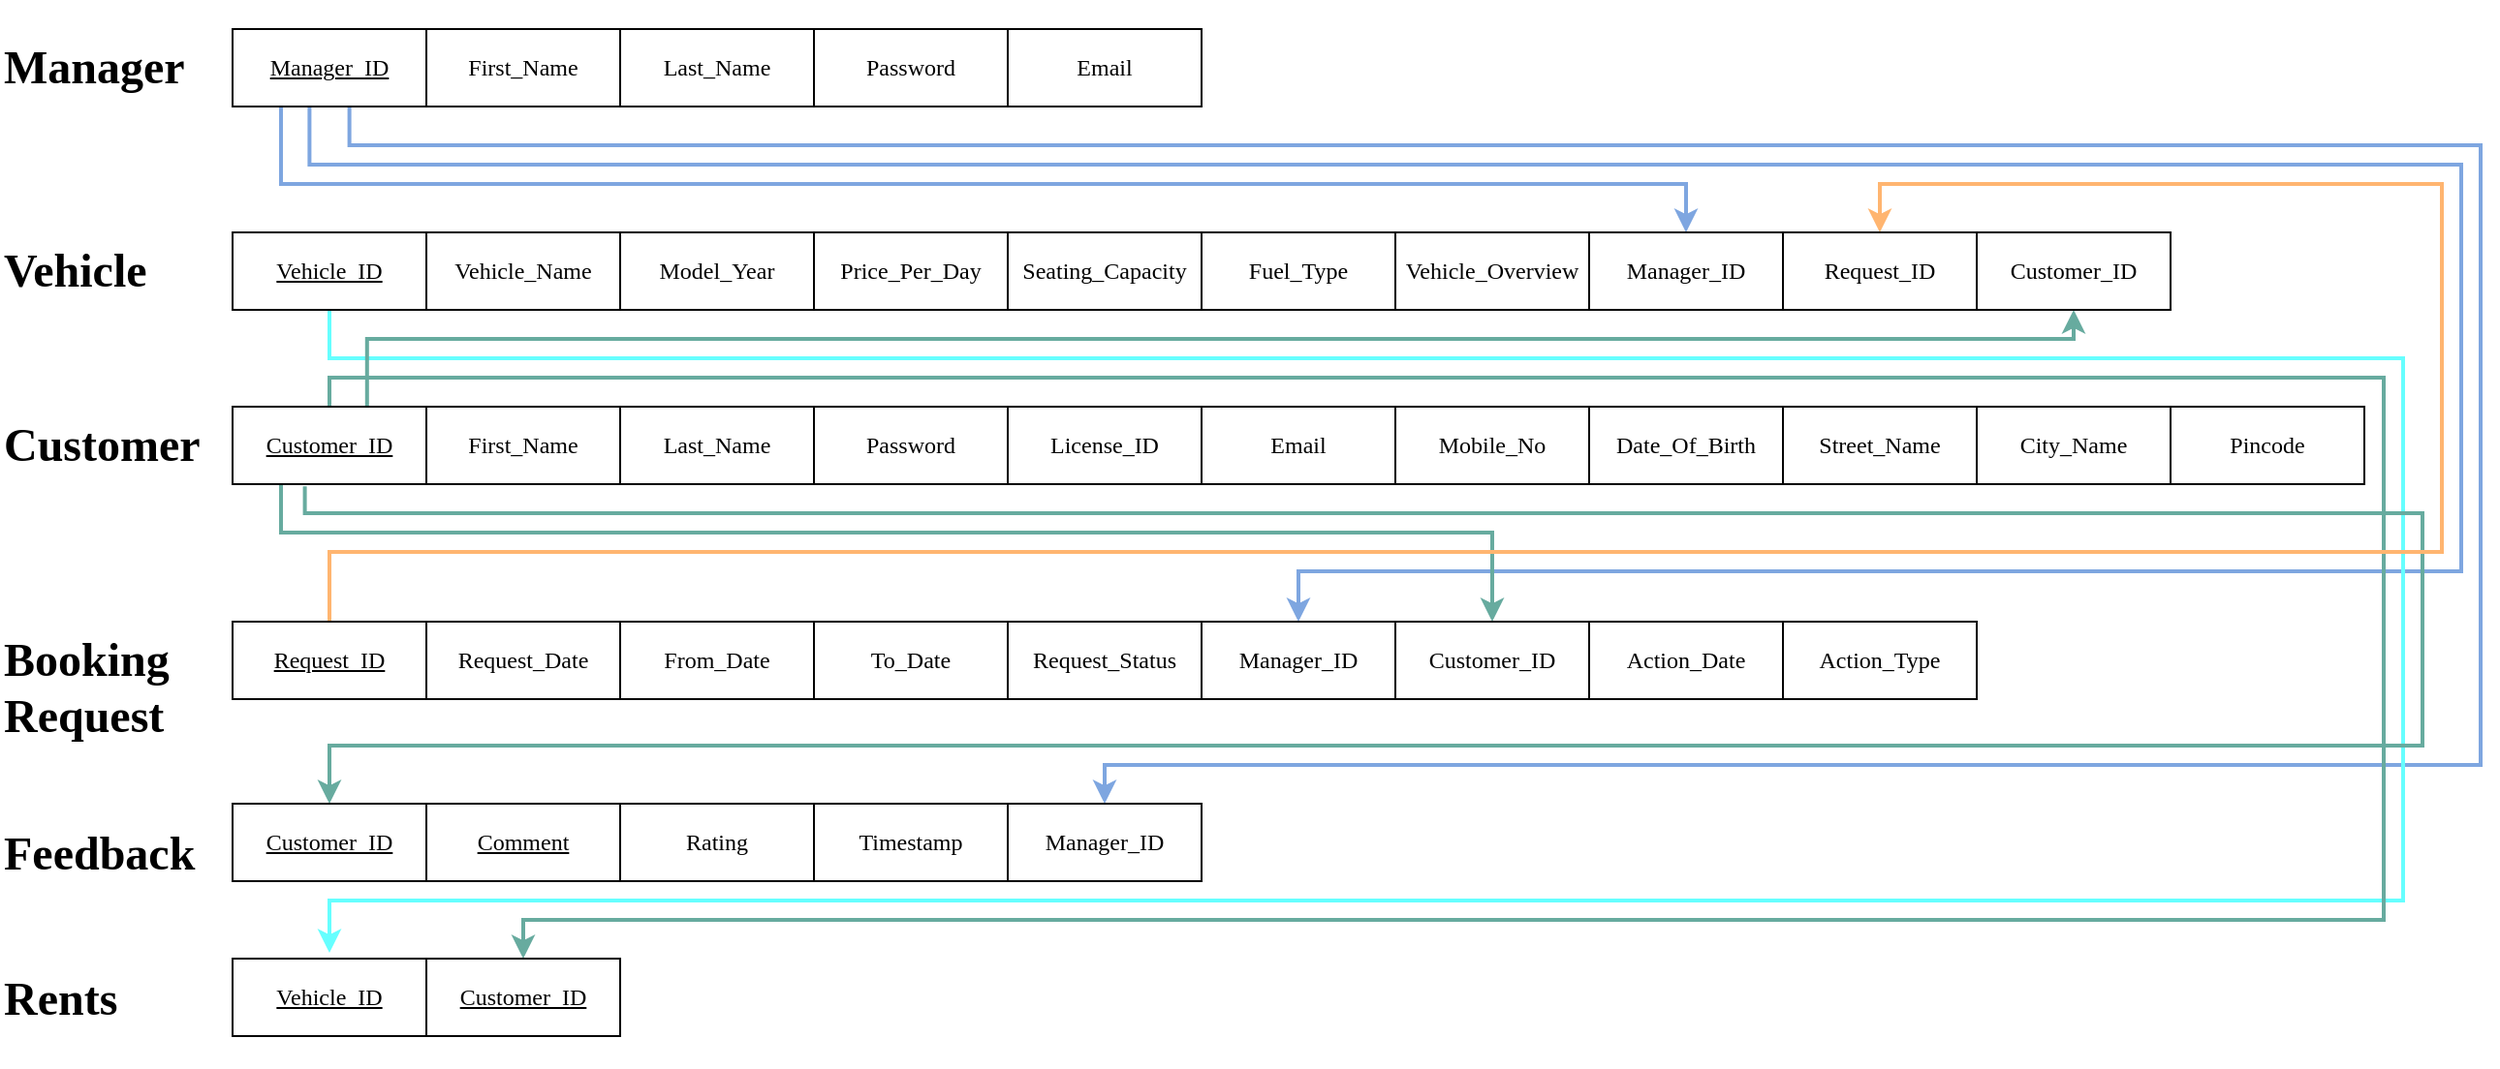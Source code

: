 <mxfile version="24.7.16">
  <diagram id="qDSUk_bWkk8SpOtL9t1h" name="Relational_Schema">
    <mxGraphModel dx="833" dy="696" grid="1" gridSize="10" guides="1" tooltips="1" connect="1" arrows="1" fold="1" page="1" pageScale="1" pageWidth="850" pageHeight="1100" math="0" shadow="0">
      <root>
        <mxCell id="0" />
        <mxCell id="1" parent="0" />
        <mxCell id="TeV4sCYmbTOtaYIo3A9U-1" style="edgeStyle=orthogonalEdgeStyle;rounded=0;orthogonalLoop=1;jettySize=auto;html=1;exitX=0.25;exitY=1;exitDx=0;exitDy=0;entryX=0.5;entryY=0;entryDx=0;entryDy=0;labelBorderColor=none;strokeColor=#7EA6E0;strokeWidth=2;" parent="1" source="TeV4sCYmbTOtaYIo3A9U-5" target="TeV4sCYmbTOtaYIo3A9U-47" edge="1">
          <mxGeometry relative="1" as="geometry">
            <Array as="points">
              <mxPoint x="1325" y="310" />
              <mxPoint x="2050" y="310" />
            </Array>
          </mxGeometry>
        </mxCell>
        <mxCell id="TeV4sCYmbTOtaYIo3A9U-2" style="edgeStyle=orthogonalEdgeStyle;rounded=0;orthogonalLoop=1;jettySize=auto;html=1;exitX=0.397;exitY=1.005;exitDx=0;exitDy=0;entryX=0.5;entryY=0;entryDx=0;entryDy=0;exitPerimeter=0;labelBorderColor=none;strokeColor=#7EA6E0;strokeWidth=2;" parent="1" source="TeV4sCYmbTOtaYIo3A9U-5" target="TeV4sCYmbTOtaYIo3A9U-48" edge="1">
          <mxGeometry relative="1" as="geometry">
            <mxPoint x="1550" y="310" as="targetPoint" />
            <Array as="points">
              <mxPoint x="1340" y="300" />
              <mxPoint x="2450" y="300" />
              <mxPoint x="2450" y="510" />
              <mxPoint x="1850" y="510" />
            </Array>
          </mxGeometry>
        </mxCell>
        <mxCell id="TeV4sCYmbTOtaYIo3A9U-3" style="edgeStyle=orthogonalEdgeStyle;rounded=0;orthogonalLoop=1;jettySize=auto;html=1;exitX=0.603;exitY=0.997;exitDx=0;exitDy=0;entryX=0.5;entryY=0;entryDx=0;entryDy=0;exitPerimeter=0;labelBorderColor=none;strokeColor=#7EA6E0;strokeWidth=2;" parent="1" source="TeV4sCYmbTOtaYIo3A9U-5" target="TeV4sCYmbTOtaYIo3A9U-49" edge="1">
          <mxGeometry relative="1" as="geometry">
            <mxPoint x="1560" y="420" as="targetPoint" />
            <Array as="points">
              <mxPoint x="1360" y="290" />
              <mxPoint x="2460" y="290" />
              <mxPoint x="2460" y="610" />
              <mxPoint x="1750" y="610" />
            </Array>
          </mxGeometry>
        </mxCell>
        <mxCell id="TeV4sCYmbTOtaYIo3A9U-5" value="&lt;u&gt;Manager_ID&lt;/u&gt;" style="whiteSpace=wrap;html=1;align=center;fontFamily=Times New Roman;" parent="1" vertex="1">
          <mxGeometry x="1300" y="230" width="100" height="40" as="geometry" />
        </mxCell>
        <mxCell id="TeV4sCYmbTOtaYIo3A9U-6" value="First_Name" style="whiteSpace=wrap;html=1;align=center;fontFamily=Times New Roman;" parent="1" vertex="1">
          <mxGeometry x="1400" y="230" width="100" height="40" as="geometry" />
        </mxCell>
        <mxCell id="TeV4sCYmbTOtaYIo3A9U-7" value="Last_Name" style="whiteSpace=wrap;html=1;align=center;fontFamily=Times New Roman;" parent="1" vertex="1">
          <mxGeometry x="1500" y="230" width="100" height="40" as="geometry" />
        </mxCell>
        <mxCell id="TeV4sCYmbTOtaYIo3A9U-8" value="Password" style="whiteSpace=wrap;html=1;align=center;fontFamily=Times New Roman;" parent="1" vertex="1">
          <mxGeometry x="1600" y="230" width="100" height="40" as="geometry" />
        </mxCell>
        <mxCell id="TeV4sCYmbTOtaYIo3A9U-9" value="Email" style="whiteSpace=wrap;html=1;align=center;fontFamily=Times New Roman;" parent="1" vertex="1">
          <mxGeometry x="1700" y="230" width="100" height="40" as="geometry" />
        </mxCell>
        <mxCell id="l_qlsi_DKXGLRv3bfRzT-3" style="edgeStyle=orthogonalEdgeStyle;rounded=0;orthogonalLoop=1;jettySize=auto;html=1;exitX=0.5;exitY=1;exitDx=0;exitDy=0;entryX=0.5;entryY=0;entryDx=0;entryDy=0;strokeWidth=2;strokeColor=#66FFFF;" edge="1" parent="1">
          <mxGeometry relative="1" as="geometry">
            <mxPoint x="1350" y="372" as="sourcePoint" />
            <mxPoint x="1350" y="707" as="targetPoint" />
            <Array as="points">
              <mxPoint x="1350" y="400" />
              <mxPoint x="2420" y="400" />
              <mxPoint x="2420" y="680" />
              <mxPoint x="1350" y="680" />
            </Array>
          </mxGeometry>
        </mxCell>
        <mxCell id="TeV4sCYmbTOtaYIo3A9U-10" value="&lt;u&gt;Vehicle_ID&lt;/u&gt;" style="whiteSpace=wrap;html=1;align=center;fontFamily=Times New Roman;" parent="1" vertex="1">
          <mxGeometry x="1300" y="335" width="100" height="40" as="geometry" />
        </mxCell>
        <mxCell id="TeV4sCYmbTOtaYIo3A9U-11" value="Vehicle_Name" style="whiteSpace=wrap;html=1;align=center;fontFamily=Times New Roman;" parent="1" vertex="1">
          <mxGeometry x="1400" y="335" width="100" height="40" as="geometry" />
        </mxCell>
        <mxCell id="TeV4sCYmbTOtaYIo3A9U-12" value="Model_Year" style="whiteSpace=wrap;html=1;align=center;fontFamily=Times New Roman;" parent="1" vertex="1">
          <mxGeometry x="1500" y="335" width="100" height="40" as="geometry" />
        </mxCell>
        <mxCell id="TeV4sCYmbTOtaYIo3A9U-13" value="Price_Per_Day" style="whiteSpace=wrap;html=1;align=center;fontFamily=Times New Roman;" parent="1" vertex="1">
          <mxGeometry x="1600" y="335" width="100" height="40" as="geometry" />
        </mxCell>
        <mxCell id="TeV4sCYmbTOtaYIo3A9U-14" value="Seating_Capacity" style="whiteSpace=wrap;html=1;align=center;fontFamily=Times New Roman;" parent="1" vertex="1">
          <mxGeometry x="1700" y="335" width="100" height="40" as="geometry" />
        </mxCell>
        <mxCell id="TeV4sCYmbTOtaYIo3A9U-15" value="Fuel_Type" style="whiteSpace=wrap;html=1;align=center;fontFamily=Times New Roman;" parent="1" vertex="1">
          <mxGeometry x="1800" y="335" width="100" height="40" as="geometry" />
        </mxCell>
        <mxCell id="TeV4sCYmbTOtaYIo3A9U-16" value="Vehicle_Overview" style="whiteSpace=wrap;html=1;align=center;fontFamily=Times New Roman;" parent="1" vertex="1">
          <mxGeometry x="1900" y="335" width="100" height="40" as="geometry" />
        </mxCell>
        <mxCell id="TeV4sCYmbTOtaYIo3A9U-17" value="&lt;h1&gt;&lt;b&gt;Manager&lt;/b&gt;&lt;/h1&gt;" style="text;html=1;align=left;verticalAlign=middle;resizable=0;points=[];autosize=1;strokeColor=none;fillColor=none;fontFamily=Times New Roman;" parent="1" vertex="1">
          <mxGeometry x="1180" y="215" width="120" height="70" as="geometry" />
        </mxCell>
        <mxCell id="TeV4sCYmbTOtaYIo3A9U-18" value="&lt;h1&gt;&lt;b&gt;Vehicle&lt;/b&gt;&lt;/h1&gt;" style="text;html=1;align=left;verticalAlign=middle;resizable=0;points=[];autosize=1;strokeColor=none;fillColor=none;fontFamily=Times New Roman;" parent="1" vertex="1">
          <mxGeometry x="1180" y="320" width="100" height="70" as="geometry" />
        </mxCell>
        <mxCell id="TeV4sCYmbTOtaYIo3A9U-19" style="edgeStyle=orthogonalEdgeStyle;rounded=0;orthogonalLoop=1;jettySize=auto;html=1;entryX=0.5;entryY=0;entryDx=0;entryDy=0;exitX=0.25;exitY=1;exitDx=0;exitDy=0;strokeColor=#67AB9F;strokeWidth=2;" parent="1" source="TeV4sCYmbTOtaYIo3A9U-22" target="TeV4sCYmbTOtaYIo3A9U-50" edge="1">
          <mxGeometry relative="1" as="geometry">
            <mxPoint x="1340" y="470" as="sourcePoint" />
            <Array as="points">
              <mxPoint x="1325" y="490" />
              <mxPoint x="1950" y="490" />
            </Array>
          </mxGeometry>
        </mxCell>
        <mxCell id="TeV4sCYmbTOtaYIo3A9U-20" style="edgeStyle=orthogonalEdgeStyle;rounded=0;orthogonalLoop=1;jettySize=auto;html=1;exitX=0.373;exitY=1.029;exitDx=0;exitDy=0;entryX=0.5;entryY=0;entryDx=0;entryDy=0;exitPerimeter=0;strokeColor=#67AB9F;strokeWidth=2;" parent="1" source="TeV4sCYmbTOtaYIo3A9U-22" target="TeV4sCYmbTOtaYIo3A9U-42" edge="1">
          <mxGeometry relative="1" as="geometry">
            <mxPoint x="1560" y="510" as="targetPoint" />
            <Array as="points">
              <mxPoint x="1337" y="480" />
              <mxPoint x="2430" y="480" />
              <mxPoint x="2430" y="600" />
              <mxPoint x="1350" y="600" />
            </Array>
          </mxGeometry>
        </mxCell>
        <mxCell id="TeV4sCYmbTOtaYIo3A9U-21" style="edgeStyle=orthogonalEdgeStyle;rounded=0;orthogonalLoop=1;jettySize=auto;html=1;exitX=0.694;exitY=0.019;exitDx=0;exitDy=0;entryX=0.5;entryY=1;entryDx=0;entryDy=0;strokeColor=#67AB9F;strokeWidth=2;exitPerimeter=0;" parent="1" source="TeV4sCYmbTOtaYIo3A9U-22" target="TeV4sCYmbTOtaYIo3A9U-52" edge="1">
          <mxGeometry relative="1" as="geometry">
            <Array as="points">
              <mxPoint x="1369" y="390" />
              <mxPoint x="2250" y="390" />
            </Array>
            <mxPoint x="1350" y="428" as="sourcePoint" />
            <mxPoint x="2250" y="378" as="targetPoint" />
          </mxGeometry>
        </mxCell>
        <mxCell id="l_qlsi_DKXGLRv3bfRzT-4" style="edgeStyle=orthogonalEdgeStyle;rounded=0;orthogonalLoop=1;jettySize=auto;html=1;exitX=0.5;exitY=0;exitDx=0;exitDy=0;entryX=0.5;entryY=0;entryDx=0;entryDy=0;strokeColor=#67AB9F;strokeWidth=2;" edge="1" parent="1" source="TeV4sCYmbTOtaYIo3A9U-22" target="TeV4sCYmbTOtaYIo3A9U-55">
          <mxGeometry relative="1" as="geometry">
            <Array as="points">
              <mxPoint x="1350" y="410" />
              <mxPoint x="2410" y="410" />
              <mxPoint x="2410" y="690" />
              <mxPoint x="1450" y="690" />
            </Array>
          </mxGeometry>
        </mxCell>
        <mxCell id="TeV4sCYmbTOtaYIo3A9U-22" value="&lt;u&gt;Customer_ID&lt;/u&gt;" style="whiteSpace=wrap;html=1;align=center;fontFamily=Times New Roman;" parent="1" vertex="1">
          <mxGeometry x="1300" y="425" width="100" height="40" as="geometry" />
        </mxCell>
        <mxCell id="TeV4sCYmbTOtaYIo3A9U-23" value="First_Name" style="whiteSpace=wrap;html=1;align=center;fontFamily=Times New Roman;" parent="1" vertex="1">
          <mxGeometry x="1400" y="425" width="100" height="40" as="geometry" />
        </mxCell>
        <mxCell id="TeV4sCYmbTOtaYIo3A9U-24" value="Last_Name" style="whiteSpace=wrap;html=1;align=center;fontFamily=Times New Roman;" parent="1" vertex="1">
          <mxGeometry x="1500" y="425" width="100" height="40" as="geometry" />
        </mxCell>
        <mxCell id="TeV4sCYmbTOtaYIo3A9U-25" value="Password" style="whiteSpace=wrap;html=1;align=center;fontFamily=Times New Roman;" parent="1" vertex="1">
          <mxGeometry x="1600" y="425" width="100" height="40" as="geometry" />
        </mxCell>
        <mxCell id="TeV4sCYmbTOtaYIo3A9U-26" value="License_ID" style="whiteSpace=wrap;html=1;align=center;fontFamily=Times New Roman;" parent="1" vertex="1">
          <mxGeometry x="1700" y="425" width="100" height="40" as="geometry" />
        </mxCell>
        <mxCell id="TeV4sCYmbTOtaYIo3A9U-27" value="Email" style="whiteSpace=wrap;html=1;align=center;fontFamily=Times New Roman;" parent="1" vertex="1">
          <mxGeometry x="1800" y="425" width="100" height="40" as="geometry" />
        </mxCell>
        <mxCell id="TeV4sCYmbTOtaYIo3A9U-28" value="Mobile_No" style="whiteSpace=wrap;html=1;align=center;fontFamily=Times New Roman;" parent="1" vertex="1">
          <mxGeometry x="1900" y="425" width="100" height="40" as="geometry" />
        </mxCell>
        <mxCell id="TeV4sCYmbTOtaYIo3A9U-29" value="&lt;h1&gt;&lt;b&gt;Customer&lt;/b&gt;&lt;/h1&gt;" style="text;html=1;align=left;verticalAlign=middle;resizable=0;points=[];autosize=1;strokeColor=none;fillColor=none;fontFamily=Times New Roman;" parent="1" vertex="1">
          <mxGeometry x="1180" y="410" width="120" height="70" as="geometry" />
        </mxCell>
        <mxCell id="TeV4sCYmbTOtaYIo3A9U-30" value="Date_Of_Birth" style="whiteSpace=wrap;html=1;align=center;fontFamily=Times New Roman;" parent="1" vertex="1">
          <mxGeometry x="2000" y="425" width="100" height="40" as="geometry" />
        </mxCell>
        <mxCell id="TeV4sCYmbTOtaYIo3A9U-31" value="Street_Name" style="whiteSpace=wrap;html=1;align=center;fontFamily=Times New Roman;" parent="1" vertex="1">
          <mxGeometry x="2100" y="425" width="100" height="40" as="geometry" />
        </mxCell>
        <mxCell id="TeV4sCYmbTOtaYIo3A9U-32" value="City_Name" style="whiteSpace=wrap;html=1;align=center;fontFamily=Times New Roman;" parent="1" vertex="1">
          <mxGeometry x="2200" y="425" width="100" height="40" as="geometry" />
        </mxCell>
        <mxCell id="TeV4sCYmbTOtaYIo3A9U-33" value="Pincode" style="whiteSpace=wrap;html=1;align=center;fontFamily=Times New Roman;" parent="1" vertex="1">
          <mxGeometry x="2300" y="425" width="100" height="40" as="geometry" />
        </mxCell>
        <mxCell id="TeV4sCYmbTOtaYIo3A9U-34" style="edgeStyle=orthogonalEdgeStyle;rounded=0;orthogonalLoop=1;jettySize=auto;html=1;exitX=0.5;exitY=0;exitDx=0;exitDy=0;entryX=0.5;entryY=0;entryDx=0;entryDy=0;strokeColor=#FFB570;strokeWidth=2;" parent="1" source="TeV4sCYmbTOtaYIo3A9U-36" target="TeV4sCYmbTOtaYIo3A9U-51" edge="1">
          <mxGeometry relative="1" as="geometry">
            <mxPoint x="1430" y="490" as="targetPoint" />
            <Array as="points">
              <mxPoint x="1350" y="500" />
              <mxPoint x="2440" y="500" />
              <mxPoint x="2440" y="310" />
              <mxPoint x="2150" y="310" />
            </Array>
          </mxGeometry>
        </mxCell>
        <mxCell id="TeV4sCYmbTOtaYIo3A9U-36" value="&lt;u&gt;Request_ID&lt;/u&gt;" style="whiteSpace=wrap;html=1;align=center;fontFamily=Times New Roman;" parent="1" vertex="1">
          <mxGeometry x="1300" y="536" width="100" height="40" as="geometry" />
        </mxCell>
        <mxCell id="TeV4sCYmbTOtaYIo3A9U-37" value="Request_Date" style="whiteSpace=wrap;html=1;align=center;fontFamily=Times New Roman;" parent="1" vertex="1">
          <mxGeometry x="1400" y="536" width="100" height="40" as="geometry" />
        </mxCell>
        <mxCell id="TeV4sCYmbTOtaYIo3A9U-38" value="From_Date" style="whiteSpace=wrap;html=1;align=center;fontFamily=Times New Roman;" parent="1" vertex="1">
          <mxGeometry x="1500" y="536" width="100" height="40" as="geometry" />
        </mxCell>
        <mxCell id="TeV4sCYmbTOtaYIo3A9U-39" value="To_Date" style="whiteSpace=wrap;html=1;align=center;fontFamily=Times New Roman;" parent="1" vertex="1">
          <mxGeometry x="1600" y="536" width="100" height="40" as="geometry" />
        </mxCell>
        <mxCell id="TeV4sCYmbTOtaYIo3A9U-40" value="Request_Status" style="whiteSpace=wrap;html=1;align=center;fontFamily=Times New Roman;" parent="1" vertex="1">
          <mxGeometry x="1700" y="536" width="100" height="40" as="geometry" />
        </mxCell>
        <mxCell id="TeV4sCYmbTOtaYIo3A9U-41" value="&lt;h1&gt;&lt;b&gt;Booking&lt;br&gt;Request&lt;/b&gt;&lt;/h1&gt;" style="text;html=1;align=left;verticalAlign=middle;resizable=0;points=[];autosize=1;strokeColor=none;fillColor=none;fontFamily=Times New Roman;" parent="1" vertex="1">
          <mxGeometry x="1180" y="520" width="110" height="100" as="geometry" />
        </mxCell>
        <mxCell id="TeV4sCYmbTOtaYIo3A9U-42" value="&lt;u&gt;Customer_ID&lt;/u&gt;" style="whiteSpace=wrap;html=1;align=center;fontFamily=Times New Roman;" parent="1" vertex="1">
          <mxGeometry x="1300" y="630" width="100" height="40" as="geometry" />
        </mxCell>
        <mxCell id="TeV4sCYmbTOtaYIo3A9U-43" value="&lt;u&gt;Comment&lt;/u&gt;" style="whiteSpace=wrap;html=1;align=center;fontFamily=Times New Roman;" parent="1" vertex="1">
          <mxGeometry x="1400" y="630" width="100" height="40" as="geometry" />
        </mxCell>
        <mxCell id="TeV4sCYmbTOtaYIo3A9U-44" value="Rating" style="whiteSpace=wrap;html=1;align=center;fontFamily=Times New Roman;" parent="1" vertex="1">
          <mxGeometry x="1500" y="630" width="100" height="40" as="geometry" />
        </mxCell>
        <mxCell id="TeV4sCYmbTOtaYIo3A9U-45" value="&lt;h1&gt;&lt;b&gt;Feedback&lt;/b&gt;&lt;/h1&gt;" style="text;html=1;align=left;verticalAlign=middle;resizable=0;points=[];autosize=1;strokeColor=none;fillColor=none;fontFamily=Times New Roman;" parent="1" vertex="1">
          <mxGeometry x="1180" y="621" width="120" height="70" as="geometry" />
        </mxCell>
        <mxCell id="TeV4sCYmbTOtaYIo3A9U-46" value="Timestamp" style="whiteSpace=wrap;html=1;align=center;fontFamily=Times New Roman;" parent="1" vertex="1">
          <mxGeometry x="1600" y="630" width="100" height="40" as="geometry" />
        </mxCell>
        <mxCell id="TeV4sCYmbTOtaYIo3A9U-47" value="Manager_ID" style="whiteSpace=wrap;html=1;align=center;fontFamily=Times New Roman;" parent="1" vertex="1">
          <mxGeometry x="2000" y="335" width="100" height="40" as="geometry" />
        </mxCell>
        <mxCell id="TeV4sCYmbTOtaYIo3A9U-48" value="Manager_ID" style="whiteSpace=wrap;html=1;align=center;fontFamily=Times New Roman;" parent="1" vertex="1">
          <mxGeometry x="1800" y="536" width="100" height="40" as="geometry" />
        </mxCell>
        <mxCell id="TeV4sCYmbTOtaYIo3A9U-49" value="Manager_ID" style="whiteSpace=wrap;html=1;align=center;fontFamily=Times New Roman;" parent="1" vertex="1">
          <mxGeometry x="1700" y="630" width="100" height="40" as="geometry" />
        </mxCell>
        <mxCell id="TeV4sCYmbTOtaYIo3A9U-50" value="Customer_ID" style="whiteSpace=wrap;html=1;align=center;fontFamily=Times New Roman;" parent="1" vertex="1">
          <mxGeometry x="1900" y="536" width="100" height="40" as="geometry" />
        </mxCell>
        <mxCell id="TeV4sCYmbTOtaYIo3A9U-51" value="Request_ID" style="whiteSpace=wrap;html=1;align=center;fontFamily=Times New Roman;" parent="1" vertex="1">
          <mxGeometry x="2100" y="335" width="100" height="40" as="geometry" />
        </mxCell>
        <mxCell id="TeV4sCYmbTOtaYIo3A9U-52" value="Customer_ID" style="whiteSpace=wrap;html=1;align=center;fontFamily=Times New Roman;" parent="1" vertex="1">
          <mxGeometry x="2200" y="335" width="100" height="40" as="geometry" />
        </mxCell>
        <mxCell id="TeV4sCYmbTOtaYIo3A9U-53" value="&lt;h1&gt;Rents&lt;/h1&gt;" style="text;html=1;align=left;verticalAlign=middle;resizable=0;points=[];autosize=1;strokeColor=none;fillColor=none;fontFamily=Times New Roman;" parent="1" vertex="1">
          <mxGeometry x="1180" y="696" width="80" height="70" as="geometry" />
        </mxCell>
        <mxCell id="TeV4sCYmbTOtaYIo3A9U-54" value="&lt;u&gt;Vehicle_ID&lt;/u&gt;" style="whiteSpace=wrap;html=1;align=center;fontFamily=Times New Roman;" parent="1" vertex="1">
          <mxGeometry x="1300" y="710" width="100" height="40" as="geometry" />
        </mxCell>
        <mxCell id="TeV4sCYmbTOtaYIo3A9U-55" value="&lt;u&gt;Customer_ID&lt;/u&gt;" style="whiteSpace=wrap;html=1;align=center;fontFamily=Times New Roman;" parent="1" vertex="1">
          <mxGeometry x="1400" y="710" width="100" height="40" as="geometry" />
        </mxCell>
        <mxCell id="l_qlsi_DKXGLRv3bfRzT-1" value="Action_Type" style="whiteSpace=wrap;html=1;align=center;fontFamily=Times New Roman;" vertex="1" parent="1">
          <mxGeometry x="2100" y="536" width="100" height="40" as="geometry" />
        </mxCell>
        <mxCell id="l_qlsi_DKXGLRv3bfRzT-2" value="Action_Date" style="whiteSpace=wrap;html=1;align=center;fontFamily=Times New Roman;" vertex="1" parent="1">
          <mxGeometry x="2000" y="536" width="100" height="40" as="geometry" />
        </mxCell>
      </root>
    </mxGraphModel>
  </diagram>
</mxfile>
